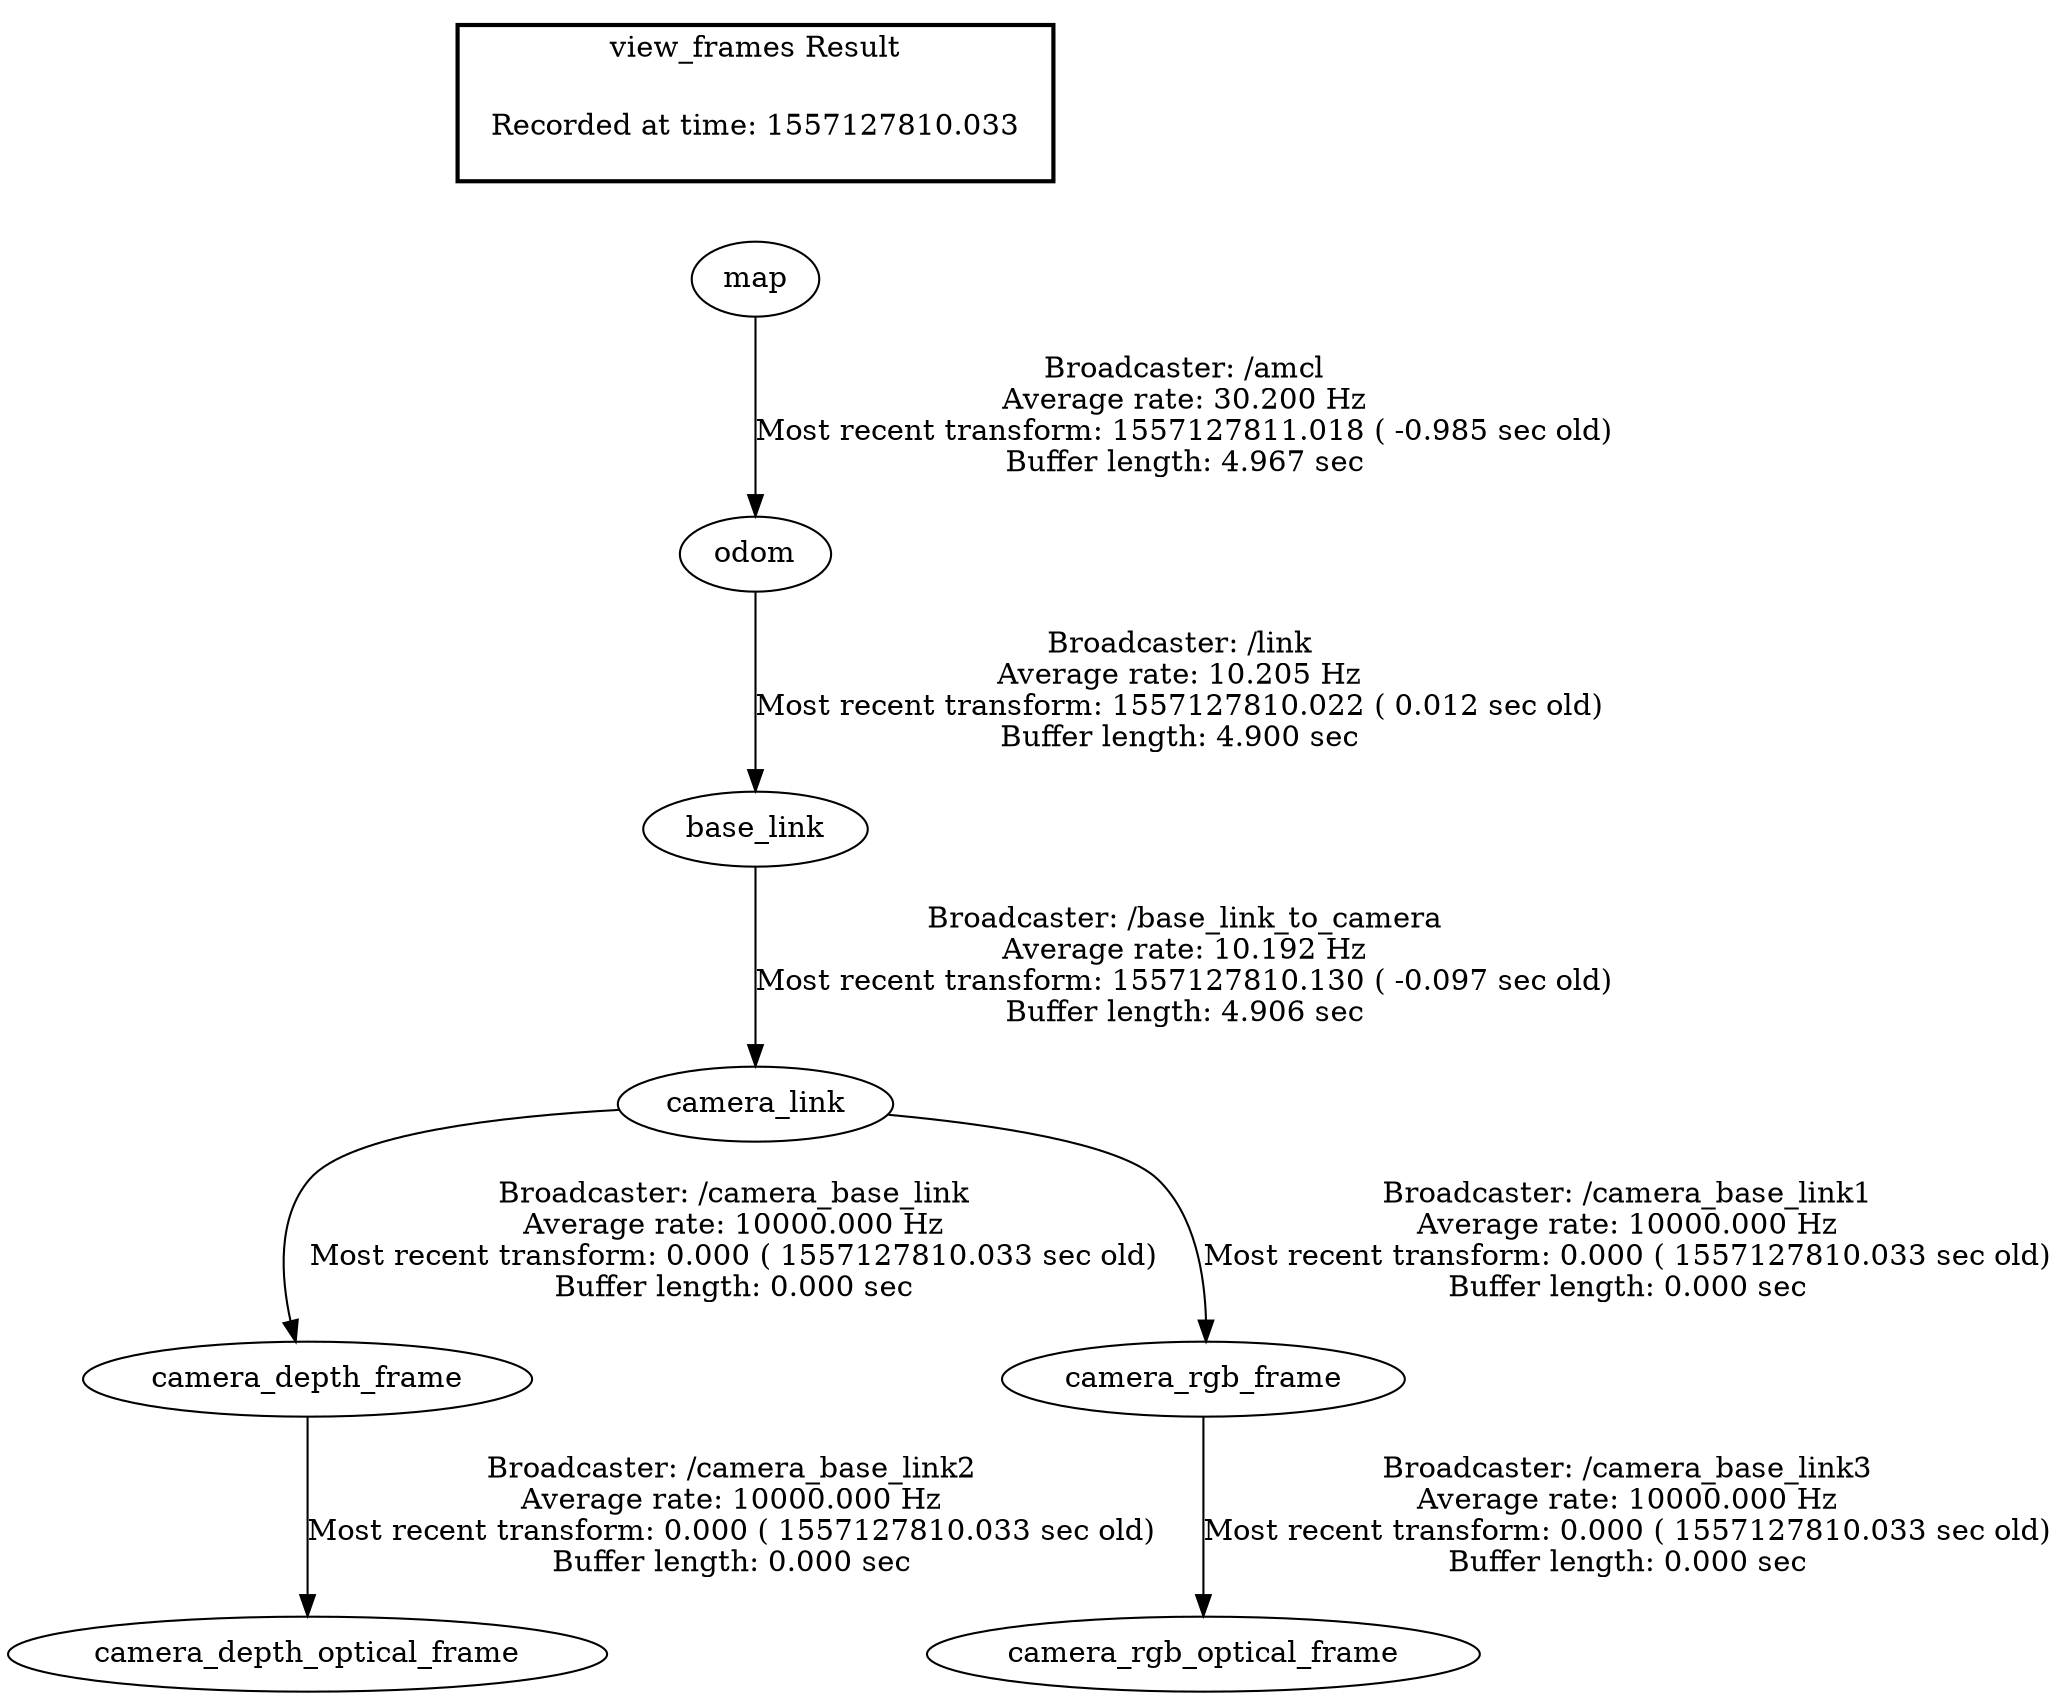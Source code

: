 digraph G {
"camera_link" -> "camera_depth_frame"[label="Broadcaster: /camera_base_link\nAverage rate: 10000.000 Hz\nMost recent transform: 0.000 ( 1557127810.033 sec old)\nBuffer length: 0.000 sec\n"];
"base_link" -> "camera_link"[label="Broadcaster: /base_link_to_camera\nAverage rate: 10.192 Hz\nMost recent transform: 1557127810.130 ( -0.097 sec old)\nBuffer length: 4.906 sec\n"];
"camera_link" -> "camera_rgb_frame"[label="Broadcaster: /camera_base_link1\nAverage rate: 10000.000 Hz\nMost recent transform: 0.000 ( 1557127810.033 sec old)\nBuffer length: 0.000 sec\n"];
"camera_depth_frame" -> "camera_depth_optical_frame"[label="Broadcaster: /camera_base_link2\nAverage rate: 10000.000 Hz\nMost recent transform: 0.000 ( 1557127810.033 sec old)\nBuffer length: 0.000 sec\n"];
"camera_rgb_frame" -> "camera_rgb_optical_frame"[label="Broadcaster: /camera_base_link3\nAverage rate: 10000.000 Hz\nMost recent transform: 0.000 ( 1557127810.033 sec old)\nBuffer length: 0.000 sec\n"];
"odom" -> "base_link"[label="Broadcaster: /link\nAverage rate: 10.205 Hz\nMost recent transform: 1557127810.022 ( 0.012 sec old)\nBuffer length: 4.900 sec\n"];
"map" -> "odom"[label="Broadcaster: /amcl\nAverage rate: 30.200 Hz\nMost recent transform: 1557127811.018 ( -0.985 sec old)\nBuffer length: 4.967 sec\n"];
edge [style=invis];
 subgraph cluster_legend { style=bold; color=black; label ="view_frames Result";
"Recorded at time: 1557127810.033"[ shape=plaintext ] ;
 }->"map";
}